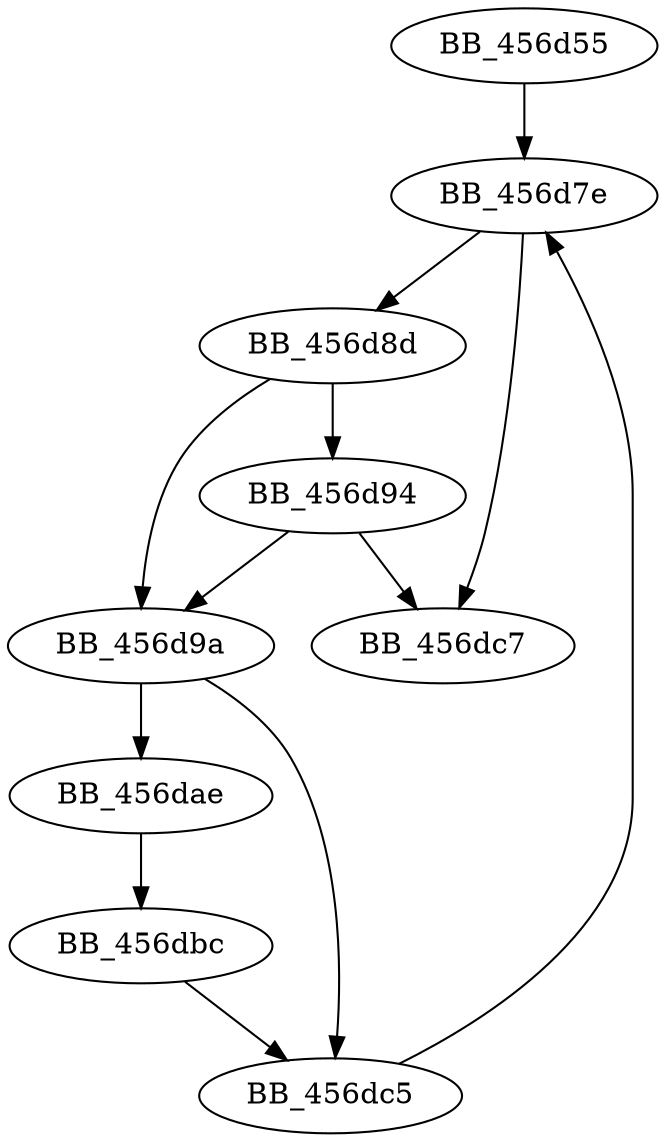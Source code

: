 DiGraph sub_456D55{
BB_456d55->BB_456d7e
BB_456d7e->BB_456d8d
BB_456d7e->BB_456dc7
BB_456d8d->BB_456d94
BB_456d8d->BB_456d9a
BB_456d94->BB_456d9a
BB_456d94->BB_456dc7
BB_456d9a->BB_456dae
BB_456d9a->BB_456dc5
BB_456dae->BB_456dbc
BB_456dbc->BB_456dc5
BB_456dc5->BB_456d7e
}

